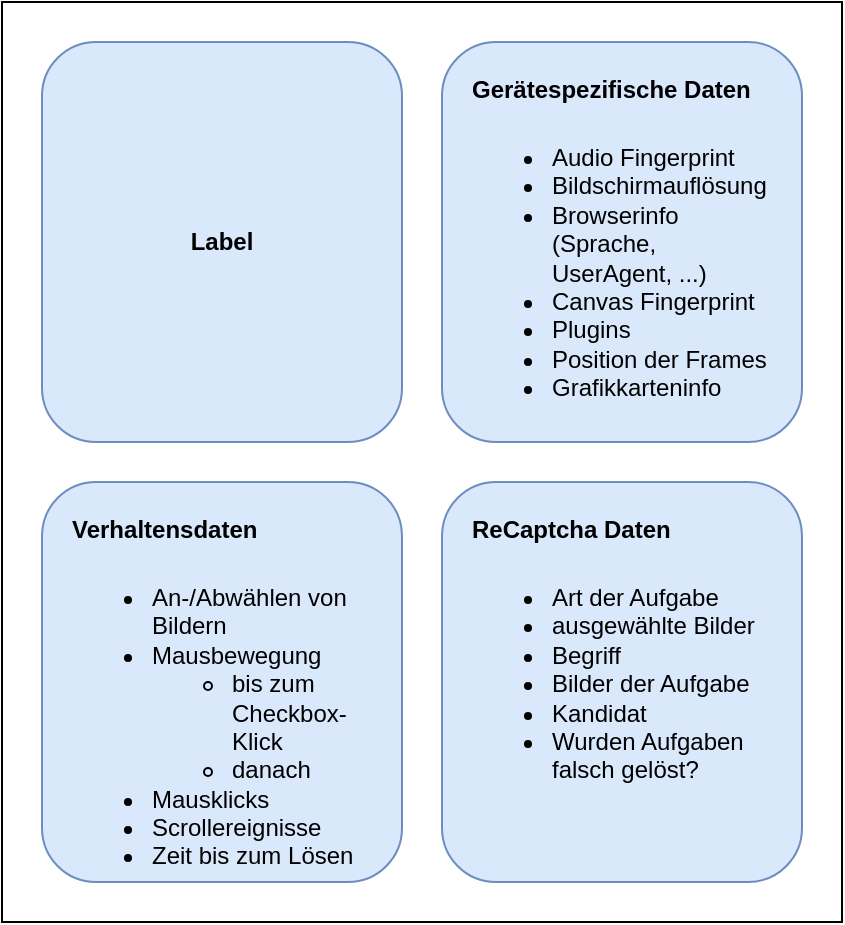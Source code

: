 <mxfile version="12.9.13" type="device"><diagram id="Yj0wIQtCx5ygL1_xBhui" name="Page-1"><mxGraphModel dx="941" dy="671" grid="1" gridSize="10" guides="1" tooltips="1" connect="1" arrows="1" fold="1" page="1" pageScale="1" pageWidth="827" pageHeight="1169" math="0" shadow="0"><root><mxCell id="0"/><mxCell id="1" parent="0"/><mxCell id="vs82l7l2rr01w0B8ENHY-6" value="" style="rounded=1;whiteSpace=wrap;html=1;fillColor=#dae8fc;strokeColor=#6c8ebf;" parent="1" vertex="1"><mxGeometry x="240" y="260" width="180" height="200" as="geometry"/></mxCell><mxCell id="vs82l7l2rr01w0B8ENHY-4" value="" style="rounded=0;whiteSpace=wrap;html=1;fillColor=none;" parent="1" vertex="1"><mxGeometry x="20" y="20" width="420" height="460" as="geometry"/></mxCell><mxCell id="vs82l7l2rr01w0B8ENHY-13" value="" style="rounded=1;whiteSpace=wrap;html=1;fillColor=#dae8fc;strokeColor=#6c8ebf;" parent="1" vertex="1"><mxGeometry x="240" y="40" width="180" height="200" as="geometry"/></mxCell><mxCell id="vs82l7l2rr01w0B8ENHY-1" value="&lt;b&gt;Label&lt;/b&gt;" style="rounded=1;whiteSpace=wrap;html=1;fillColor=#dae8fc;strokeColor=#6c8ebf;" parent="1" vertex="1"><mxGeometry x="40" y="40" width="180" height="200" as="geometry"/></mxCell><mxCell id="vs82l7l2rr01w0B8ENHY-5" value="" style="rounded=1;whiteSpace=wrap;html=1;fillColor=#dae8fc;strokeColor=#6c8ebf;" parent="1" vertex="1"><mxGeometry x="40" y="260" width="180" height="200" as="geometry"/></mxCell><mxCell id="vs82l7l2rr01w0B8ENHY-10" value="&lt;h1&gt;&lt;font style=&quot;font-size: 12px&quot;&gt;Gerätespezifische Daten&lt;/font&gt;&lt;/h1&gt;&lt;div&gt;&lt;ul&gt;&lt;li&gt;&lt;font style=&quot;font-size: 12px&quot;&gt;Audio Fingerprint&lt;/font&gt;&lt;/li&gt;&lt;li&gt;&lt;font style=&quot;font-size: 12px&quot;&gt;Bildschirmauflösung&lt;/font&gt;&lt;/li&gt;&lt;li&gt;&lt;font style=&quot;font-size: 12px&quot;&gt;Browserinfo&lt;br&gt;&lt;/font&gt;(Sprache, UserAgent, ...)&amp;nbsp;&lt;/li&gt;&lt;li&gt;&lt;font style=&quot;font-size: 12px&quot;&gt;Canvas Fingerprint&lt;/font&gt;&lt;/li&gt;&lt;li&gt;&lt;font style=&quot;font-size: 12px&quot;&gt;Plugins&lt;/font&gt;&lt;/li&gt;&lt;li&gt;Position der Frames&lt;/li&gt;&lt;li&gt;&lt;font style=&quot;font-size: 12px&quot;&gt;Grafikkarteninfo&lt;/font&gt;&lt;/li&gt;&lt;/ul&gt;&lt;/div&gt;" style="text;html=1;strokeColor=none;fillColor=none;spacing=5;spacingTop=-20;whiteSpace=wrap;overflow=hidden;rounded=0;" parent="1" vertex="1"><mxGeometry x="250" y="40" width="160" height="190" as="geometry"/></mxCell><mxCell id="vs82l7l2rr01w0B8ENHY-11" value="&lt;h1&gt;&lt;font style=&quot;font-size: 12px&quot;&gt;ReCaptcha Daten&lt;/font&gt;&lt;/h1&gt;&lt;div&gt;&lt;ul&gt;&lt;li&gt;Art der Aufgabe&lt;/li&gt;&lt;li&gt;ausgewählte Bilder&lt;/li&gt;&lt;li&gt;Begriff&lt;/li&gt;&lt;li&gt;Bilder der Aufgabe&lt;/li&gt;&lt;li&gt;Kandidat&lt;/li&gt;&lt;li&gt;Wurden Aufgaben falsch gelöst?&lt;/li&gt;&lt;/ul&gt;&lt;/div&gt;" style="text;html=1;strokeColor=none;fillColor=none;spacing=5;spacingTop=-20;whiteSpace=wrap;overflow=hidden;rounded=0;" parent="1" vertex="1"><mxGeometry x="250" y="260" width="160" height="170" as="geometry"/></mxCell><mxCell id="vs82l7l2rr01w0B8ENHY-12" value="&lt;h1&gt;&lt;font style=&quot;font-size: 12px&quot;&gt;Verhaltensdaten&lt;/font&gt;&lt;/h1&gt;&lt;div&gt;&lt;ul&gt;&lt;li&gt;An-/Abwählen von Bildern&lt;/li&gt;&lt;li&gt;Mausbewegung&lt;/li&gt;&lt;ul&gt;&lt;li&gt;bis zum Checkbox-Klick&lt;/li&gt;&lt;li&gt;danach&lt;/li&gt;&lt;/ul&gt;&lt;li&gt;Mausklicks&lt;/li&gt;&lt;li&gt;Scrollereignisse&lt;/li&gt;&lt;li&gt;Zeit bis zum Lösen&lt;/li&gt;&lt;/ul&gt;&lt;/div&gt;" style="text;html=1;strokeColor=none;fillColor=none;spacing=5;spacingTop=-20;whiteSpace=wrap;overflow=hidden;rounded=0;" parent="1" vertex="1"><mxGeometry x="50" y="260" width="170" height="200" as="geometry"/></mxCell></root></mxGraphModel></diagram></mxfile>